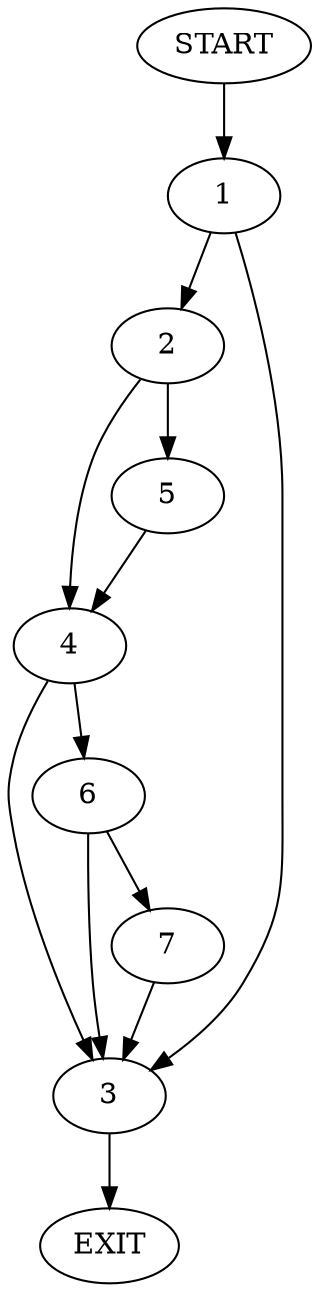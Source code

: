 digraph {
0 [label="START"]
8 [label="EXIT"]
0 -> 1
1 -> 2
1 -> 3
3 -> 8
2 -> 4
2 -> 5
5 -> 4
4 -> 6
4 -> 3
6 -> 7
6 -> 3
7 -> 3
}
